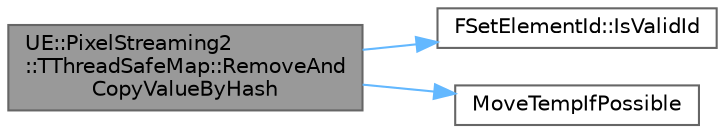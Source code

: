 digraph "UE::PixelStreaming2::TThreadSafeMap::RemoveAndCopyValueByHash"
{
 // INTERACTIVE_SVG=YES
 // LATEX_PDF_SIZE
  bgcolor="transparent";
  edge [fontname=Helvetica,fontsize=10,labelfontname=Helvetica,labelfontsize=10];
  node [fontname=Helvetica,fontsize=10,shape=box,height=0.2,width=0.4];
  rankdir="LR";
  Node1 [id="Node000001",label="UE::PixelStreaming2\l::TThreadSafeMap::RemoveAnd\lCopyValueByHash",height=0.2,width=0.4,color="gray40", fillcolor="grey60", style="filled", fontcolor="black",tooltip="See RemoveAndCopyValue() and class documentation section on ByHash() functions."];
  Node1 -> Node2 [id="edge1_Node000001_Node000002",color="steelblue1",style="solid",tooltip=" "];
  Node2 [id="Node000002",label="FSetElementId::IsValidId",height=0.2,width=0.4,color="grey40", fillcolor="white", style="filled",URL="$dc/d56/classFSetElementId.html#a225cd8d0ac4bb207a02cb2806e2f6340",tooltip=" "];
  Node1 -> Node3 [id="edge2_Node000001_Node000003",color="steelblue1",style="solid",tooltip=" "];
  Node3 [id="Node000003",label="MoveTempIfPossible",height=0.2,width=0.4,color="grey40", fillcolor="white", style="filled",URL="$d4/d24/UnrealTemplate_8h.html#aa0a9897f3eb4c8a5771f3702d2ed9819",tooltip="MoveTempIfPossible will cast a reference to an rvalue reference."];
}
